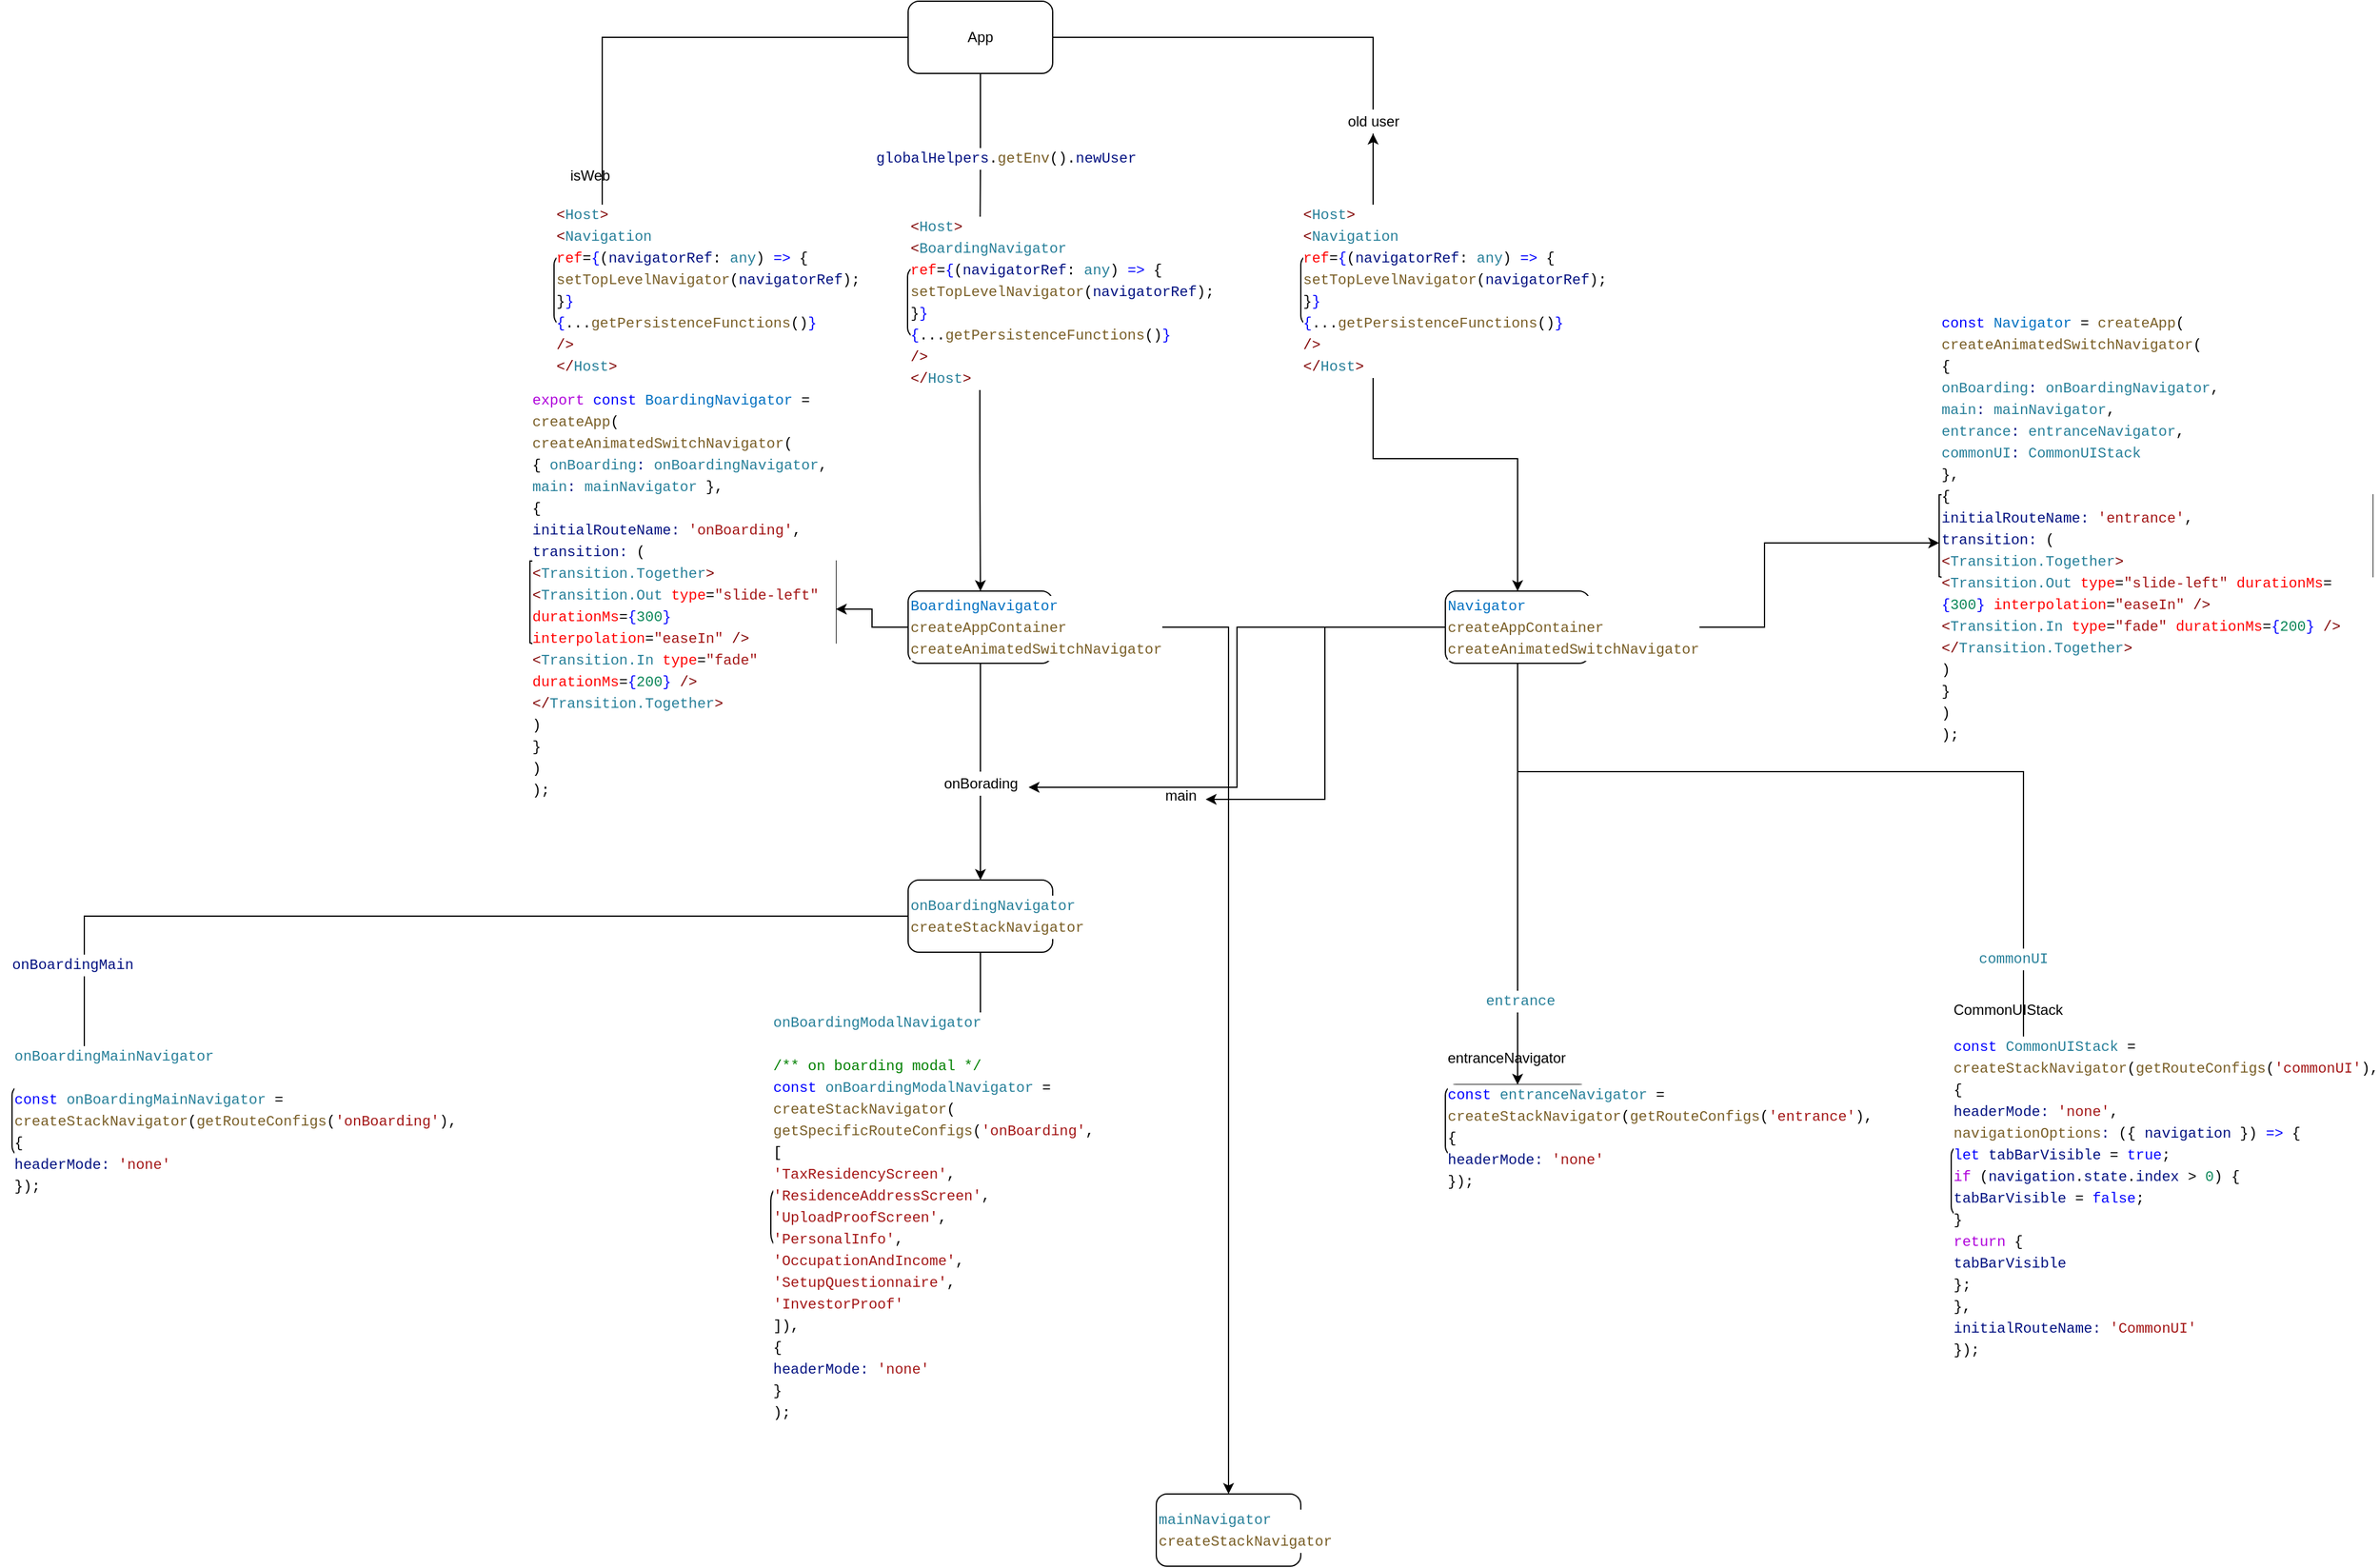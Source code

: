 <mxfile version="20.0.1" type="github">
  <diagram id="C5RBs43oDa-KdzZeNtuy" name="Page-1">
    <mxGraphModel dx="2603" dy="1040" grid="1" gridSize="10" guides="1" tooltips="1" connect="1" arrows="1" fold="1" page="1" pageScale="1" pageWidth="827" pageHeight="1169" math="0" shadow="0">
      <root>
        <mxCell id="WIyWlLk6GJQsqaUBKTNV-0" />
        <mxCell id="WIyWlLk6GJQsqaUBKTNV-1" parent="WIyWlLk6GJQsqaUBKTNV-0" />
        <mxCell id="ASFFez9ZujurtMkVOaM4-4" value="" style="edgeStyle=orthogonalEdgeStyle;rounded=0;orthogonalLoop=1;jettySize=auto;html=1;" edge="1" parent="WIyWlLk6GJQsqaUBKTNV-1" source="ASFFez9ZujurtMkVOaM4-0" target="ASFFez9ZujurtMkVOaM4-3">
          <mxGeometry relative="1" as="geometry" />
        </mxCell>
        <mxCell id="ASFFez9ZujurtMkVOaM4-7" value="" style="edgeStyle=orthogonalEdgeStyle;rounded=0;orthogonalLoop=1;jettySize=auto;html=1;" edge="1" parent="WIyWlLk6GJQsqaUBKTNV-1" source="ASFFez9ZujurtMkVOaM4-0" target="ASFFez9ZujurtMkVOaM4-6">
          <mxGeometry relative="1" as="geometry" />
        </mxCell>
        <mxCell id="ASFFez9ZujurtMkVOaM4-10" value="" style="edgeStyle=orthogonalEdgeStyle;rounded=0;orthogonalLoop=1;jettySize=auto;html=1;startArrow=none;" edge="1" parent="WIyWlLk6GJQsqaUBKTNV-1" source="ASFFez9ZujurtMkVOaM4-11" target="ASFFez9ZujurtMkVOaM4-9">
          <mxGeometry relative="1" as="geometry" />
        </mxCell>
        <mxCell id="ASFFez9ZujurtMkVOaM4-0" value="App" style="rounded=1;whiteSpace=wrap;html=1;" vertex="1" parent="WIyWlLk6GJQsqaUBKTNV-1">
          <mxGeometry x="354" y="40" width="120" height="60" as="geometry" />
        </mxCell>
        <mxCell id="ASFFez9ZujurtMkVOaM4-3" value="&lt;meta charset=&quot;utf-8&quot;&gt;&lt;div style=&quot;color: rgb(0, 0, 0); background-color: rgb(255, 255, 255); font-family: Menlo, Monaco, &amp;quot;Courier New&amp;quot;, monospace; font-weight: normal; font-size: 12px; line-height: 18px;&quot;&gt;&lt;div&gt;&lt;span style=&quot;color: #800000;&quot;&gt;&amp;lt;&lt;/span&gt;&lt;span style=&quot;color: #267f99;&quot;&gt;Host&lt;/span&gt;&lt;span style=&quot;color: #800000;&quot;&gt;&amp;gt;&lt;/span&gt;&lt;/div&gt;&lt;div&gt;&lt;span style=&quot;color: #000000;&quot;&gt;            &lt;/span&gt;&lt;span style=&quot;color: #800000;&quot;&gt;&amp;lt;&lt;/span&gt;&lt;span style=&quot;color: #267f99;&quot;&gt;Navigation&lt;/span&gt;&lt;/div&gt;&lt;div&gt;&lt;span style=&quot;color: #000000;&quot;&gt;              &lt;/span&gt;&lt;span style=&quot;color: #ff0000;&quot;&gt;ref&lt;/span&gt;&lt;span style=&quot;color: #000000;&quot;&gt;=&lt;/span&gt;&lt;span style=&quot;color: #0000ff;&quot;&gt;{&lt;/span&gt;&lt;span style=&quot;color: #000000;&quot;&gt;(&lt;/span&gt;&lt;span style=&quot;color: #001080;&quot;&gt;navigatorRef&lt;/span&gt;&lt;span style=&quot;color: #000000;&quot;&gt;: &lt;/span&gt;&lt;span style=&quot;color: #267f99;&quot;&gt;any&lt;/span&gt;&lt;span style=&quot;color: #000000;&quot;&gt;) &lt;/span&gt;&lt;span style=&quot;color: #0000ff;&quot;&gt;=&amp;gt;&lt;/span&gt;&lt;span style=&quot;color: #000000;&quot;&gt; {&lt;/span&gt;&lt;/div&gt;&lt;div&gt;&lt;span style=&quot;color: #000000;&quot;&gt;                &lt;/span&gt;&lt;span style=&quot;color: #795e26;&quot;&gt;setTopLevelNavigator&lt;/span&gt;&lt;span style=&quot;color: #000000;&quot;&gt;(&lt;/span&gt;&lt;span style=&quot;color: #001080;&quot;&gt;navigatorRef&lt;/span&gt;&lt;span style=&quot;color: #000000;&quot;&gt;);&lt;/span&gt;&lt;/div&gt;&lt;div&gt;&lt;span style=&quot;color: #000000;&quot;&gt;              }&lt;/span&gt;&lt;span style=&quot;color: #0000ff;&quot;&gt;}&lt;/span&gt;&lt;/div&gt;&lt;div&gt;&lt;span style=&quot;color: #000000;&quot;&gt;              &lt;/span&gt;&lt;span style=&quot;color: #0000ff;&quot;&gt;{&lt;/span&gt;&lt;span style=&quot;color: #000000;&quot;&gt;...&lt;/span&gt;&lt;span style=&quot;color: #795e26;&quot;&gt;getPersistenceFunctions&lt;/span&gt;&lt;span style=&quot;color: #000000;&quot;&gt;()&lt;/span&gt;&lt;span style=&quot;color: #0000ff;&quot;&gt;}&lt;/span&gt;&lt;/div&gt;&lt;div&gt;&lt;span style=&quot;color: #000000;&quot;&gt;            &lt;/span&gt;&lt;span style=&quot;color: #800000;&quot;&gt;/&amp;gt;&lt;/span&gt;&lt;/div&gt;&lt;div&gt;&lt;span style=&quot;color: #000000;&quot;&gt;          &lt;/span&gt;&lt;span style=&quot;color: #800000;&quot;&gt;&amp;lt;/&lt;/span&gt;&lt;span style=&quot;color: #267f99;&quot;&gt;Host&lt;/span&gt;&lt;span style=&quot;color: #800000;&quot;&gt;&amp;gt;&lt;/span&gt;&lt;/div&gt;&lt;/div&gt;" style="whiteSpace=wrap;html=1;rounded=1;align=left;" vertex="1" parent="WIyWlLk6GJQsqaUBKTNV-1">
          <mxGeometry x="60" y="250" width="80" height="60" as="geometry" />
        </mxCell>
        <mxCell id="ASFFez9ZujurtMkVOaM4-5" value="isWeb" style="text;html=1;strokeColor=none;fillColor=none;align=center;verticalAlign=middle;whiteSpace=wrap;rounded=0;" vertex="1" parent="WIyWlLk6GJQsqaUBKTNV-1">
          <mxGeometry x="60" y="170" width="60" height="30" as="geometry" />
        </mxCell>
        <mxCell id="ASFFez9ZujurtMkVOaM4-21" style="edgeStyle=orthogonalEdgeStyle;rounded=0;orthogonalLoop=1;jettySize=auto;html=1;" edge="1" parent="WIyWlLk6GJQsqaUBKTNV-1" source="ASFFez9ZujurtMkVOaM4-6" target="ASFFez9ZujurtMkVOaM4-20">
          <mxGeometry relative="1" as="geometry" />
        </mxCell>
        <mxCell id="ASFFez9ZujurtMkVOaM4-6" value="&lt;div style=&quot;background-color: rgb(255, 255, 255); font-family: Menlo, Monaco, &amp;quot;Courier New&amp;quot;, monospace; line-height: 18px;&quot;&gt;&lt;div&gt; &lt;span style=&quot;color: #800000;&quot;&gt;&amp;lt;&lt;/span&gt;&lt;span style=&quot;color: #267f99;&quot;&gt;Host&lt;/span&gt;&lt;span style=&quot;color: #800000;&quot;&gt;&amp;gt;&lt;/span&gt;&lt;/div&gt;&lt;div&gt;            &lt;span style=&quot;color: #800000;&quot;&gt;&amp;lt;&lt;/span&gt;&lt;span style=&quot;color: #267f99;&quot;&gt;BoardingNavigator&lt;/span&gt;&lt;/div&gt;&lt;div&gt;              &lt;span style=&quot;color: #ff0000;&quot;&gt;ref&lt;/span&gt;=&lt;span style=&quot;color: #0000ff;&quot;&gt;{&lt;/span&gt;(&lt;span style=&quot;color: #001080;&quot;&gt;navigatorRef&lt;/span&gt;: &lt;span style=&quot;color: #267f99;&quot;&gt;any&lt;/span&gt;) &lt;span style=&quot;color: #0000ff;&quot;&gt;=&amp;gt;&lt;/span&gt; {&lt;/div&gt;&lt;div&gt;                &lt;span style=&quot;color: #795e26;&quot;&gt;setTopLevelNavigator&lt;/span&gt;(&lt;span style=&quot;color: #001080;&quot;&gt;navigatorRef&lt;/span&gt;);&lt;/div&gt;&lt;div&gt;              }&lt;span style=&quot;color: #0000ff;&quot;&gt;}&lt;/span&gt;&lt;/div&gt;&lt;div&gt;              &lt;span style=&quot;color: #0000ff;&quot;&gt;{&lt;/span&gt;...&lt;span style=&quot;color: #795e26;&quot;&gt;getPersistenceFunctions&lt;/span&gt;()&lt;span style=&quot;color: #0000ff;&quot;&gt;}&lt;/span&gt;&lt;/div&gt;&lt;div&gt;            &lt;span style=&quot;color: #800000;&quot;&gt;/&amp;gt;&lt;/span&gt;&lt;/div&gt;&lt;div&gt;          &lt;span style=&quot;color: #800000;&quot;&gt;&amp;lt;/&lt;/span&gt;&lt;span style=&quot;color: #267f99;&quot;&gt;Host&lt;/span&gt;&lt;span style=&quot;color: #800000;&quot;&gt;&amp;gt;&lt;/span&gt;&lt;/div&gt;&lt;/div&gt;" style="whiteSpace=wrap;html=1;rounded=1;align=left;" vertex="1" parent="WIyWlLk6GJQsqaUBKTNV-1">
          <mxGeometry x="353.5" y="260" width="120" height="60" as="geometry" />
        </mxCell>
        <mxCell id="ASFFez9ZujurtMkVOaM4-8" value="&lt;div style=&quot;background-color: rgb(255, 255, 255); font-family: Menlo, Monaco, &amp;quot;Courier New&amp;quot;, monospace; line-height: 18px;&quot;&gt;&lt;span style=&quot;color: #001080;&quot;&gt;globalHelpers&lt;/span&gt;.&lt;span style=&quot;color: #795e26;&quot;&gt;getEnv&lt;/span&gt;().&lt;span style=&quot;color: #001080;&quot;&gt;newUser&lt;/span&gt;&lt;/div&gt;" style="text;html=1;align=center;verticalAlign=middle;resizable=0;points=[];autosize=1;strokeColor=none;fillColor=none;" vertex="1" parent="WIyWlLk6GJQsqaUBKTNV-1">
          <mxGeometry x="320" y="160" width="230" height="20" as="geometry" />
        </mxCell>
        <mxCell id="ASFFez9ZujurtMkVOaM4-14" value="" style="edgeStyle=orthogonalEdgeStyle;rounded=0;orthogonalLoop=1;jettySize=auto;html=1;" edge="1" parent="WIyWlLk6GJQsqaUBKTNV-1" source="ASFFez9ZujurtMkVOaM4-9" target="ASFFez9ZujurtMkVOaM4-13">
          <mxGeometry relative="1" as="geometry" />
        </mxCell>
        <mxCell id="ASFFez9ZujurtMkVOaM4-17" value="" style="edgeStyle=orthogonalEdgeStyle;rounded=0;orthogonalLoop=1;jettySize=auto;html=1;" edge="1" parent="WIyWlLk6GJQsqaUBKTNV-1" source="ASFFez9ZujurtMkVOaM4-9" target="ASFFez9ZujurtMkVOaM4-11">
          <mxGeometry relative="1" as="geometry" />
        </mxCell>
        <mxCell id="ASFFez9ZujurtMkVOaM4-9" value="&lt;div style=&quot;background-color: rgb(255, 255, 255); font-family: Menlo, Monaco, &amp;quot;Courier New&amp;quot;, monospace; line-height: 18px;&quot;&gt;&lt;div&gt; &lt;span style=&quot;color: #800000;&quot;&gt;&amp;lt;&lt;/span&gt;&lt;span style=&quot;color: #267f99;&quot;&gt;Host&lt;/span&gt;&lt;span style=&quot;color: #800000;&quot;&gt;&amp;gt;&lt;/span&gt;&lt;/div&gt;&lt;div&gt;            &lt;span style=&quot;color: #800000;&quot;&gt;&amp;lt;&lt;/span&gt;&lt;span style=&quot;color: #267f99;&quot;&gt;Navigation&lt;/span&gt;&lt;/div&gt;&lt;div&gt;              &lt;span style=&quot;color: #ff0000;&quot;&gt;ref&lt;/span&gt;=&lt;span style=&quot;color: #0000ff;&quot;&gt;{&lt;/span&gt;(&lt;span style=&quot;color: #001080;&quot;&gt;navigatorRef&lt;/span&gt;: &lt;span style=&quot;color: #267f99;&quot;&gt;any&lt;/span&gt;) &lt;span style=&quot;color: #0000ff;&quot;&gt;=&amp;gt;&lt;/span&gt; {&lt;/div&gt;&lt;div&gt;                &lt;span style=&quot;color: #795e26;&quot;&gt;setTopLevelNavigator&lt;/span&gt;(&lt;span style=&quot;color: #001080;&quot;&gt;navigatorRef&lt;/span&gt;);&lt;/div&gt;&lt;div&gt;              }&lt;span style=&quot;color: #0000ff;&quot;&gt;}&lt;/span&gt;&lt;/div&gt;&lt;div&gt;              &lt;span style=&quot;color: #0000ff;&quot;&gt;{&lt;/span&gt;...&lt;span style=&quot;color: #795e26;&quot;&gt;getPersistenceFunctions&lt;/span&gt;()&lt;span style=&quot;color: #0000ff;&quot;&gt;}&lt;/span&gt;&lt;/div&gt;&lt;div&gt;            &lt;span style=&quot;color: #800000;&quot;&gt;/&amp;gt;&lt;/span&gt;&lt;/div&gt;&lt;div&gt;          &lt;span style=&quot;color: #800000;&quot;&gt;&amp;lt;/&lt;/span&gt;&lt;span style=&quot;color: #267f99;&quot;&gt;Host&lt;/span&gt;&lt;span style=&quot;color: #800000;&quot;&gt;&amp;gt;&lt;/span&gt;&lt;/div&gt;&lt;/div&gt;" style="whiteSpace=wrap;html=1;rounded=1;align=left;" vertex="1" parent="WIyWlLk6GJQsqaUBKTNV-1">
          <mxGeometry x="680" y="250" width="120" height="60" as="geometry" />
        </mxCell>
        <mxCell id="ASFFez9ZujurtMkVOaM4-11" value="old user" style="text;html=1;align=center;verticalAlign=middle;resizable=0;points=[];autosize=1;strokeColor=none;fillColor=none;" vertex="1" parent="WIyWlLk6GJQsqaUBKTNV-1">
          <mxGeometry x="710" y="130" width="60" height="20" as="geometry" />
        </mxCell>
        <mxCell id="ASFFez9ZujurtMkVOaM4-12" value="" style="edgeStyle=orthogonalEdgeStyle;rounded=0;orthogonalLoop=1;jettySize=auto;html=1;endArrow=none;" edge="1" parent="WIyWlLk6GJQsqaUBKTNV-1" source="ASFFez9ZujurtMkVOaM4-0" target="ASFFez9ZujurtMkVOaM4-11">
          <mxGeometry relative="1" as="geometry">
            <mxPoint x="474" y="70" as="sourcePoint" />
            <mxPoint x="740" y="250" as="targetPoint" />
          </mxGeometry>
        </mxCell>
        <mxCell id="ASFFez9ZujurtMkVOaM4-16" value="" style="edgeStyle=orthogonalEdgeStyle;rounded=0;orthogonalLoop=1;jettySize=auto;html=1;" edge="1" parent="WIyWlLk6GJQsqaUBKTNV-1" source="ASFFez9ZujurtMkVOaM4-13" target="ASFFez9ZujurtMkVOaM4-15">
          <mxGeometry relative="1" as="geometry" />
        </mxCell>
        <mxCell id="ASFFez9ZujurtMkVOaM4-35" style="edgeStyle=orthogonalEdgeStyle;rounded=0;orthogonalLoop=1;jettySize=auto;html=1;entryX=1;entryY=0.65;entryDx=0;entryDy=0;entryPerimeter=0;fontColor=#3333FF;" edge="1" parent="WIyWlLk6GJQsqaUBKTNV-1" source="ASFFez9ZujurtMkVOaM4-13" target="ASFFez9ZujurtMkVOaM4-30">
          <mxGeometry relative="1" as="geometry" />
        </mxCell>
        <mxCell id="ASFFez9ZujurtMkVOaM4-36" style="edgeStyle=orthogonalEdgeStyle;rounded=0;orthogonalLoop=1;jettySize=auto;html=1;entryX=1.025;entryY=0.65;entryDx=0;entryDy=0;fontColor=#3333FF;entryPerimeter=0;" edge="1" parent="WIyWlLk6GJQsqaUBKTNV-1" source="ASFFez9ZujurtMkVOaM4-13" target="ASFFez9ZujurtMkVOaM4-31">
          <mxGeometry relative="1" as="geometry" />
        </mxCell>
        <mxCell id="ASFFez9ZujurtMkVOaM4-38" value="" style="edgeStyle=orthogonalEdgeStyle;rounded=0;orthogonalLoop=1;jettySize=auto;html=1;fontColor=#3333FF;" edge="1" parent="WIyWlLk6GJQsqaUBKTNV-1" source="ASFFez9ZujurtMkVOaM4-13" target="ASFFez9ZujurtMkVOaM4-37">
          <mxGeometry relative="1" as="geometry" />
        </mxCell>
        <mxCell id="ASFFez9ZujurtMkVOaM4-40" value="" style="edgeStyle=orthogonalEdgeStyle;rounded=0;orthogonalLoop=1;jettySize=auto;html=1;fontColor=#3333FF;" edge="1" parent="WIyWlLk6GJQsqaUBKTNV-1" source="ASFFez9ZujurtMkVOaM4-13" target="ASFFez9ZujurtMkVOaM4-39">
          <mxGeometry relative="1" as="geometry">
            <Array as="points">
              <mxPoint x="860" y="680" />
              <mxPoint x="1280" y="680" />
            </Array>
          </mxGeometry>
        </mxCell>
        <mxCell id="ASFFez9ZujurtMkVOaM4-13" value="&lt;div style=&quot;background-color: rgb(255, 255, 255); font-family: Menlo, Monaco, &amp;quot;Courier New&amp;quot;, monospace; line-height: 18px;&quot;&gt;&lt;span style=&quot;color: #0070c1;&quot;&gt;Navigator&lt;/span&gt;&lt;/div&gt;&lt;div style=&quot;background-color: rgb(255, 255, 255); font-family: Menlo, Monaco, &amp;quot;Courier New&amp;quot;, monospace; line-height: 18px;&quot;&gt;&lt;span style=&quot;color: #795e26;&quot;&gt;createAppContainer&lt;/span&gt;&lt;/div&gt;&lt;div style=&quot;background-color: rgb(255, 255, 255); font-family: Menlo, Monaco, &amp;quot;Courier New&amp;quot;, monospace; line-height: 18px;&quot;&gt;&lt;div style=&quot;line-height: 18px;&quot;&gt;&lt;span style=&quot;color: #795e26;&quot;&gt;createAnimatedSwitchNavigator&lt;/span&gt;&lt;/div&gt;&lt;/div&gt;" style="whiteSpace=wrap;html=1;align=left;rounded=1;" vertex="1" parent="WIyWlLk6GJQsqaUBKTNV-1">
          <mxGeometry x="800" y="530" width="120" height="60" as="geometry" />
        </mxCell>
        <mxCell id="ASFFez9ZujurtMkVOaM4-15" value="&lt;div style=&quot;background-color: rgb(255, 255, 255); font-family: Menlo, Monaco, &amp;quot;Courier New&amp;quot;, monospace; line-height: 18px;&quot;&gt;&lt;div&gt;&lt;span style=&quot;color: #0000ff;&quot;&gt;const&lt;/span&gt; &lt;span style=&quot;color: #0070c1;&quot;&gt;Navigator&lt;/span&gt; = &lt;span style=&quot;color: #795e26;&quot;&gt;createApp&lt;/span&gt;(&lt;/div&gt;&lt;div&gt;  &lt;span style=&quot;color: #795e26;&quot;&gt;createAnimatedSwitchNavigator&lt;/span&gt;(&lt;/div&gt;&lt;div&gt;    {&lt;/div&gt;&lt;div&gt;      &lt;span style=&quot;color: #267f99;&quot;&gt;onBoarding&lt;/span&gt;&lt;span style=&quot;color: #001080;&quot;&gt;:&lt;/span&gt; &lt;span style=&quot;color: #267f99;&quot;&gt;onBoardingNavigator&lt;/span&gt;,&lt;/div&gt;&lt;div&gt;      &lt;span style=&quot;color: #267f99;&quot;&gt;main&lt;/span&gt;&lt;span style=&quot;color: #001080;&quot;&gt;:&lt;/span&gt; &lt;span style=&quot;color: #267f99;&quot;&gt;mainNavigator&lt;/span&gt;,&lt;/div&gt;&lt;div&gt;      &lt;span style=&quot;color: #267f99;&quot;&gt;entrance&lt;/span&gt;&lt;span style=&quot;color: #001080;&quot;&gt;:&lt;/span&gt; &lt;span style=&quot;color: #267f99;&quot;&gt;entranceNavigator&lt;/span&gt;,&lt;/div&gt;&lt;div&gt;      &lt;span style=&quot;color: #267f99;&quot;&gt;commonUI&lt;/span&gt;&lt;span style=&quot;color: #001080;&quot;&gt;:&lt;/span&gt; &lt;span style=&quot;color: #267f99;&quot;&gt;CommonUIStack&lt;/span&gt;&lt;/div&gt;&lt;div&gt;    },&lt;/div&gt;&lt;div&gt;    {&lt;/div&gt;&lt;div&gt;      &lt;span style=&quot;color: #001080;&quot;&gt;initialRouteName&lt;/span&gt;&lt;span style=&quot;color: #001080;&quot;&gt;:&lt;/span&gt; &lt;span style=&quot;color: #a31515;&quot;&gt;&#39;entrance&#39;&lt;/span&gt;,&lt;/div&gt;&lt;div&gt;      &lt;span style=&quot;color: #001080;&quot;&gt;transition&lt;/span&gt;&lt;span style=&quot;color: #001080;&quot;&gt;:&lt;/span&gt; (&lt;/div&gt;&lt;div&gt;        &lt;span style=&quot;color: #800000;&quot;&gt;&amp;lt;&lt;/span&gt;&lt;span style=&quot;color: #267f99;&quot;&gt;Transition.Together&lt;/span&gt;&lt;span style=&quot;color: #800000;&quot;&gt;&amp;gt;&lt;/span&gt;&lt;/div&gt;&lt;div&gt;          &lt;span style=&quot;color: #800000;&quot;&gt;&amp;lt;&lt;/span&gt;&lt;span style=&quot;color: #267f99;&quot;&gt;Transition.Out&lt;/span&gt; &lt;span style=&quot;color: #ff0000;&quot;&gt;type&lt;/span&gt;=&lt;span style=&quot;color: #a31515;&quot;&gt;&quot;slide-left&quot;&lt;/span&gt; &lt;span style=&quot;color: #ff0000;&quot;&gt;durationMs&lt;/span&gt;=&lt;span style=&quot;color: #0000ff;&quot;&gt;{&lt;/span&gt;&lt;span style=&quot;color: #098658;&quot;&gt;300&lt;/span&gt;&lt;span style=&quot;color: #0000ff;&quot;&gt;}&lt;/span&gt; &lt;span style=&quot;color: #ff0000;&quot;&gt;interpolation&lt;/span&gt;=&lt;span style=&quot;color: #a31515;&quot;&gt;&quot;easeIn&quot;&lt;/span&gt; &lt;span style=&quot;color: #800000;&quot;&gt;/&amp;gt;&lt;/span&gt;&lt;/div&gt;&lt;div&gt;          &lt;span style=&quot;color: #800000;&quot;&gt;&amp;lt;&lt;/span&gt;&lt;span style=&quot;color: #267f99;&quot;&gt;Transition.In&lt;/span&gt; &lt;span style=&quot;color: #ff0000;&quot;&gt;type&lt;/span&gt;=&lt;span style=&quot;color: #a31515;&quot;&gt;&quot;fade&quot;&lt;/span&gt; &lt;span style=&quot;color: #ff0000;&quot;&gt;durationMs&lt;/span&gt;=&lt;span style=&quot;color: #0000ff;&quot;&gt;{&lt;/span&gt;&lt;span style=&quot;color: #098658;&quot;&gt;200&lt;/span&gt;&lt;span style=&quot;color: #0000ff;&quot;&gt;}&lt;/span&gt; &lt;span style=&quot;color: #800000;&quot;&gt;/&amp;gt;&lt;/span&gt;&lt;/div&gt;&lt;div&gt;        &lt;span style=&quot;color: #800000;&quot;&gt;&amp;lt;/&lt;/span&gt;&lt;span style=&quot;color: #267f99;&quot;&gt;Transition.Together&lt;/span&gt;&lt;span style=&quot;color: #800000;&quot;&gt;&amp;gt;&lt;/span&gt;&lt;/div&gt;&lt;div&gt;      )&lt;/div&gt;&lt;div&gt;    }&lt;/div&gt;&lt;div&gt;  )&lt;/div&gt;&lt;div&gt;);&lt;/div&gt;&lt;/div&gt;" style="shape=document;whiteSpace=wrap;html=1;boundedLbl=1;align=left;rounded=1;" vertex="1" parent="WIyWlLk6GJQsqaUBKTNV-1">
          <mxGeometry x="1210" y="450" width="360" height="80" as="geometry" />
        </mxCell>
        <mxCell id="ASFFez9ZujurtMkVOaM4-23" value="" style="edgeStyle=orthogonalEdgeStyle;rounded=0;orthogonalLoop=1;jettySize=auto;html=1;" edge="1" parent="WIyWlLk6GJQsqaUBKTNV-1" source="ASFFez9ZujurtMkVOaM4-20" target="ASFFez9ZujurtMkVOaM4-22">
          <mxGeometry relative="1" as="geometry" />
        </mxCell>
        <mxCell id="ASFFez9ZujurtMkVOaM4-26" value="" style="edgeStyle=orthogonalEdgeStyle;rounded=0;orthogonalLoop=1;jettySize=auto;html=1;startArrow=none;" edge="1" parent="WIyWlLk6GJQsqaUBKTNV-1" source="ASFFez9ZujurtMkVOaM4-30" target="ASFFez9ZujurtMkVOaM4-25">
          <mxGeometry relative="1" as="geometry" />
        </mxCell>
        <mxCell id="ASFFez9ZujurtMkVOaM4-29" value="" style="edgeStyle=orthogonalEdgeStyle;rounded=0;orthogonalLoop=1;jettySize=auto;html=1;" edge="1" parent="WIyWlLk6GJQsqaUBKTNV-1" source="ASFFez9ZujurtMkVOaM4-20" target="ASFFez9ZujurtMkVOaM4-28">
          <mxGeometry relative="1" as="geometry" />
        </mxCell>
        <mxCell id="ASFFez9ZujurtMkVOaM4-20" value="&lt;div style=&quot;background-color: rgb(255, 255, 255); font-family: Menlo, Monaco, &amp;quot;Courier New&amp;quot;, monospace; line-height: 18px;&quot;&gt;&lt;span style=&quot;color: #0070c1;&quot;&gt;BoardingNavigator&lt;/span&gt;&lt;/div&gt;&lt;div style=&quot;background-color: rgb(255, 255, 255); font-family: Menlo, Monaco, &amp;quot;Courier New&amp;quot;, monospace; line-height: 18px;&quot;&gt;&lt;span style=&quot;color: #795e26;&quot;&gt;createAppContainer&lt;/span&gt;&lt;/div&gt;&lt;div style=&quot;background-color: rgb(255, 255, 255); font-family: Menlo, Monaco, &amp;quot;Courier New&amp;quot;, monospace; line-height: 18px;&quot;&gt;&lt;div style=&quot;line-height: 18px;&quot;&gt;&lt;span style=&quot;color: #795e26;&quot;&gt;createAnimatedSwitchNavigator&lt;/span&gt;&lt;/div&gt;&lt;/div&gt;" style="whiteSpace=wrap;html=1;align=left;rounded=1;" vertex="1" parent="WIyWlLk6GJQsqaUBKTNV-1">
          <mxGeometry x="354" y="530" width="120" height="60" as="geometry" />
        </mxCell>
        <mxCell id="ASFFez9ZujurtMkVOaM4-22" value="&lt;div style=&quot;background-color: rgb(255, 255, 255); font-family: Menlo, Monaco, &amp;quot;Courier New&amp;quot;, monospace; line-height: 18px;&quot;&gt;&lt;div&gt;&lt;span style=&quot;color: #af00db;&quot;&gt;export&lt;/span&gt; &lt;span style=&quot;color: #0000ff;&quot;&gt;const&lt;/span&gt; &lt;span style=&quot;color: #0070c1;&quot;&gt;BoardingNavigator&lt;/span&gt; = &lt;span style=&quot;color: #795e26;&quot;&gt;createApp&lt;/span&gt;(&lt;/div&gt;&lt;div&gt;  &lt;span style=&quot;color: #795e26;&quot;&gt;createAnimatedSwitchNavigator&lt;/span&gt;(&lt;/div&gt;&lt;div&gt;    { &lt;span style=&quot;color: #267f99;&quot;&gt;onBoarding&lt;/span&gt;&lt;span style=&quot;color: #001080;&quot;&gt;:&lt;/span&gt; &lt;span style=&quot;color: #267f99;&quot;&gt;onBoardingNavigator&lt;/span&gt;, &lt;span style=&quot;color: #267f99;&quot;&gt;main&lt;/span&gt;&lt;span style=&quot;color: #001080;&quot;&gt;:&lt;/span&gt; &lt;span style=&quot;color: #267f99;&quot;&gt;mainNavigator&lt;/span&gt; },&lt;/div&gt;&lt;div&gt;    {&lt;/div&gt;&lt;div&gt;      &lt;span style=&quot;color: #001080;&quot;&gt;initialRouteName&lt;/span&gt;&lt;span style=&quot;color: #001080;&quot;&gt;:&lt;/span&gt; &lt;span style=&quot;color: #a31515;&quot;&gt;&#39;onBoarding&#39;&lt;/span&gt;,&lt;/div&gt;&lt;div&gt;      &lt;span style=&quot;color: #001080;&quot;&gt;transition&lt;/span&gt;&lt;span style=&quot;color: #001080;&quot;&gt;:&lt;/span&gt; (&lt;/div&gt;&lt;div&gt;        &lt;span style=&quot;color: #800000;&quot;&gt;&amp;lt;&lt;/span&gt;&lt;span style=&quot;color: #267f99;&quot;&gt;Transition.Together&lt;/span&gt;&lt;span style=&quot;color: #800000;&quot;&gt;&amp;gt;&lt;/span&gt;&lt;/div&gt;&lt;div&gt;          &lt;span style=&quot;color: #800000;&quot;&gt;&amp;lt;&lt;/span&gt;&lt;span style=&quot;color: #267f99;&quot;&gt;Transition.Out&lt;/span&gt; &lt;span style=&quot;color: #ff0000;&quot;&gt;type&lt;/span&gt;=&lt;span style=&quot;color: #a31515;&quot;&gt;&quot;slide-left&quot;&lt;/span&gt; &lt;span style=&quot;color: #ff0000;&quot;&gt;durationMs&lt;/span&gt;=&lt;span style=&quot;color: #0000ff;&quot;&gt;{&lt;/span&gt;&lt;span style=&quot;color: #098658;&quot;&gt;300&lt;/span&gt;&lt;span style=&quot;color: #0000ff;&quot;&gt;}&lt;/span&gt; &lt;span style=&quot;color: #ff0000;&quot;&gt;interpolation&lt;/span&gt;=&lt;span style=&quot;color: #a31515;&quot;&gt;&quot;easeIn&quot;&lt;/span&gt; &lt;span style=&quot;color: #800000;&quot;&gt;/&amp;gt;&lt;/span&gt;&lt;/div&gt;&lt;div&gt;          &lt;span style=&quot;color: #800000;&quot;&gt;&amp;lt;&lt;/span&gt;&lt;span style=&quot;color: #267f99;&quot;&gt;Transition.In&lt;/span&gt; &lt;span style=&quot;color: #ff0000;&quot;&gt;type&lt;/span&gt;=&lt;span style=&quot;color: #a31515;&quot;&gt;&quot;fade&quot;&lt;/span&gt; &lt;span style=&quot;color: #ff0000;&quot;&gt;durationMs&lt;/span&gt;=&lt;span style=&quot;color: #0000ff;&quot;&gt;{&lt;/span&gt;&lt;span style=&quot;color: #098658;&quot;&gt;200&lt;/span&gt;&lt;span style=&quot;color: #0000ff;&quot;&gt;}&lt;/span&gt; &lt;span style=&quot;color: #800000;&quot;&gt;/&amp;gt;&lt;/span&gt;&lt;/div&gt;&lt;div&gt;        &lt;span style=&quot;color: #800000;&quot;&gt;&amp;lt;/&lt;/span&gt;&lt;span style=&quot;color: #267f99;&quot;&gt;Transition.Together&lt;/span&gt;&lt;span style=&quot;color: #800000;&quot;&gt;&amp;gt;&lt;/span&gt;&lt;/div&gt;&lt;div&gt;      )&lt;/div&gt;&lt;div&gt;    }&lt;/div&gt;&lt;div&gt;  )&lt;/div&gt;&lt;div&gt;);&lt;/div&gt;&lt;/div&gt;" style="shape=document;whiteSpace=wrap;html=1;boundedLbl=1;align=left;rounded=1;" vertex="1" parent="WIyWlLk6GJQsqaUBKTNV-1">
          <mxGeometry x="40" y="505" width="254" height="80" as="geometry" />
        </mxCell>
        <mxCell id="ASFFez9ZujurtMkVOaM4-44" value="" style="edgeStyle=orthogonalEdgeStyle;rounded=0;orthogonalLoop=1;jettySize=auto;html=1;fontColor=#3333FF;" edge="1" parent="WIyWlLk6GJQsqaUBKTNV-1" source="ASFFez9ZujurtMkVOaM4-25" target="ASFFez9ZujurtMkVOaM4-43">
          <mxGeometry relative="1" as="geometry" />
        </mxCell>
        <mxCell id="ASFFez9ZujurtMkVOaM4-47" value="" style="edgeStyle=orthogonalEdgeStyle;rounded=0;orthogonalLoop=1;jettySize=auto;html=1;fontColor=#3333FF;" edge="1" parent="WIyWlLk6GJQsqaUBKTNV-1" source="ASFFez9ZujurtMkVOaM4-25" target="ASFFez9ZujurtMkVOaM4-46">
          <mxGeometry relative="1" as="geometry" />
        </mxCell>
        <mxCell id="ASFFez9ZujurtMkVOaM4-48" value="&lt;div style=&quot;color: rgb(0, 0, 0); font-family: Menlo, Monaco, &amp;quot;Courier New&amp;quot;, monospace; font-size: 12px; line-height: 18px;&quot;&gt;&lt;span style=&quot;color: #001080;&quot;&gt;onBoardingModal&lt;/span&gt;&lt;/div&gt;" style="edgeLabel;html=1;align=center;verticalAlign=middle;resizable=0;points=[];fontColor=#3333FF;" vertex="1" connectable="0" parent="ASFFez9ZujurtMkVOaM4-47">
          <mxGeometry x="-0.441" y="1" relative="1" as="geometry">
            <mxPoint as="offset" />
          </mxGeometry>
        </mxCell>
        <mxCell id="ASFFez9ZujurtMkVOaM4-25" value="&lt;div style=&quot;background-color: rgb(255, 255, 255); font-family: Menlo, Monaco, &amp;quot;Courier New&amp;quot;, monospace; line-height: 18px;&quot;&gt;&lt;span style=&quot;color: #267f99;&quot;&gt;onBoardingNavigator&lt;/span&gt;&lt;/div&gt;&lt;div style=&quot;background-color: rgb(255, 255, 255); font-family: Menlo, Monaco, &amp;quot;Courier New&amp;quot;, monospace; line-height: 18px;&quot;&gt;&lt;div style=&quot;line-height: 18px;&quot;&gt;&lt;span style=&quot;color: #795e26;&quot;&gt;createStackNavigator&lt;/span&gt;&lt;/div&gt;&lt;/div&gt;" style="whiteSpace=wrap;html=1;align=left;rounded=1;" vertex="1" parent="WIyWlLk6GJQsqaUBKTNV-1">
          <mxGeometry x="354" y="770" width="120" height="60" as="geometry" />
        </mxCell>
        <mxCell id="ASFFez9ZujurtMkVOaM4-28" value="&lt;div style=&quot;background-color: rgb(255, 255, 255); font-family: Menlo, Monaco, &amp;quot;Courier New&amp;quot;, monospace; line-height: 18px;&quot;&gt;&lt;span style=&quot;color: #267f99;&quot;&gt;mainNavigator&lt;br&gt;&lt;/span&gt;&lt;div style=&quot;line-height: 18px;&quot;&gt;&lt;span style=&quot;color: #795e26;&quot;&gt;createStackNavigator&lt;/span&gt;&lt;/div&gt;&lt;/div&gt;" style="whiteSpace=wrap;html=1;align=left;rounded=1;" vertex="1" parent="WIyWlLk6GJQsqaUBKTNV-1">
          <mxGeometry x="560" y="1280" width="120" height="60" as="geometry" />
        </mxCell>
        <mxCell id="ASFFez9ZujurtMkVOaM4-31" value="main" style="text;html=1;align=center;verticalAlign=middle;resizable=0;points=[];autosize=1;strokeColor=none;fillColor=none;" vertex="1" parent="WIyWlLk6GJQsqaUBKTNV-1">
          <mxGeometry x="560" y="690" width="40" height="20" as="geometry" />
        </mxCell>
        <mxCell id="ASFFez9ZujurtMkVOaM4-30" value="onBorading" style="text;html=1;align=center;verticalAlign=middle;resizable=0;points=[];autosize=1;strokeColor=none;fillColor=none;" vertex="1" parent="WIyWlLk6GJQsqaUBKTNV-1">
          <mxGeometry x="374" y="680" width="80" height="20" as="geometry" />
        </mxCell>
        <mxCell id="ASFFez9ZujurtMkVOaM4-34" value="" style="edgeStyle=orthogonalEdgeStyle;rounded=0;orthogonalLoop=1;jettySize=auto;html=1;endArrow=none;" edge="1" parent="WIyWlLk6GJQsqaUBKTNV-1" source="ASFFez9ZujurtMkVOaM4-20" target="ASFFez9ZujurtMkVOaM4-30">
          <mxGeometry relative="1" as="geometry">
            <mxPoint x="414" y="590" as="sourcePoint" />
            <mxPoint x="414" y="770" as="targetPoint" />
          </mxGeometry>
        </mxCell>
        <mxCell id="ASFFez9ZujurtMkVOaM4-37" value="entranceNavigator&lt;br&gt;&lt;br&gt;&lt;div style=&quot;background-color: rgb(255, 255, 255); font-family: Menlo, Monaco, &amp;quot;Courier New&amp;quot;, monospace; line-height: 18px;&quot;&gt;&lt;div&gt;&lt;span style=&quot;color: #0000ff;&quot;&gt;const&lt;/span&gt; &lt;span style=&quot;color: #267f99;&quot;&gt;entranceNavigator&lt;/span&gt; = &lt;span style=&quot;color: #795e26;&quot;&gt;createStackNavigator&lt;/span&gt;(&lt;span style=&quot;color: #795e26;&quot;&gt;getRouteConfigs&lt;/span&gt;(&lt;span style=&quot;color: #a31515;&quot;&gt;&#39;entrance&#39;&lt;/span&gt;), {&lt;/div&gt;&lt;div&gt;  &lt;span style=&quot;color: #001080;&quot;&gt;headerMode&lt;/span&gt;&lt;span style=&quot;color: #001080;&quot;&gt;:&lt;/span&gt; &lt;span style=&quot;color: #a31515;&quot;&gt;&#39;none&#39;&lt;/span&gt;&lt;/div&gt;&lt;div&gt;});&lt;/div&gt;&lt;/div&gt;" style="whiteSpace=wrap;html=1;align=left;rounded=1;" vertex="1" parent="WIyWlLk6GJQsqaUBKTNV-1">
          <mxGeometry x="800" y="940" width="120" height="60" as="geometry" />
        </mxCell>
        <mxCell id="ASFFez9ZujurtMkVOaM4-39" value="CommonUIStack&lt;br&gt;&lt;br&gt;&lt;div style=&quot;background-color: rgb(255, 255, 255); font-family: Menlo, Monaco, &amp;quot;Courier New&amp;quot;, monospace; line-height: 18px;&quot;&gt;&lt;div&gt;&lt;span style=&quot;color: #0000ff;&quot;&gt;const&lt;/span&gt; &lt;span style=&quot;color: #267f99;&quot;&gt;CommonUIStack&lt;/span&gt; = &lt;span style=&quot;color: #795e26;&quot;&gt;createStackNavigator&lt;/span&gt;(&lt;span style=&quot;color: #795e26;&quot;&gt;getRouteConfigs&lt;/span&gt;(&lt;span style=&quot;color: #a31515;&quot;&gt;&#39;commonUI&#39;&lt;/span&gt;), {&lt;/div&gt;&lt;div&gt;  &lt;span style=&quot;color: #001080;&quot;&gt;headerMode&lt;/span&gt;&lt;span style=&quot;color: #001080;&quot;&gt;:&lt;/span&gt; &lt;span style=&quot;color: #a31515;&quot;&gt;&#39;none&#39;&lt;/span&gt;,&lt;/div&gt;&lt;div&gt;  &lt;span style=&quot;color: #795e26;&quot;&gt;navigationOptions&lt;/span&gt;&lt;span style=&quot;color: #001080;&quot;&gt;:&lt;/span&gt; ({ &lt;span style=&quot;color: #001080;&quot;&gt;navigation&lt;/span&gt; }) &lt;span style=&quot;color: #0000ff;&quot;&gt;=&amp;gt;&lt;/span&gt; {&lt;/div&gt;&lt;div&gt;    &lt;span style=&quot;color: #0000ff;&quot;&gt;let&lt;/span&gt; &lt;span style=&quot;color: #001080;&quot;&gt;tabBarVisible&lt;/span&gt; = &lt;span style=&quot;color: #0000ff;&quot;&gt;true&lt;/span&gt;;&lt;/div&gt;&lt;div&gt;    &lt;span style=&quot;color: #af00db;&quot;&gt;if&lt;/span&gt; (&lt;span style=&quot;color: #001080;&quot;&gt;navigation&lt;/span&gt;.&lt;span style=&quot;color: #001080;&quot;&gt;state&lt;/span&gt;.&lt;span style=&quot;color: #001080;&quot;&gt;index&lt;/span&gt; &amp;gt; &lt;span style=&quot;color: #098658;&quot;&gt;0&lt;/span&gt;) {&lt;/div&gt;&lt;div&gt;      &lt;span style=&quot;color: #001080;&quot;&gt;tabBarVisible&lt;/span&gt; = &lt;span style=&quot;color: #0000ff;&quot;&gt;false&lt;/span&gt;;&lt;/div&gt;&lt;div&gt;    }&lt;/div&gt;&lt;div&gt;    &lt;span style=&quot;color: #af00db;&quot;&gt;return&lt;/span&gt; {&lt;/div&gt;&lt;div&gt;      &lt;span style=&quot;color: #001080;&quot;&gt;tabBarVisible&lt;/span&gt;&lt;/div&gt;&lt;div&gt;    };&lt;/div&gt;&lt;div&gt;  },&lt;/div&gt;&lt;div&gt;  &lt;span style=&quot;color: #001080;&quot;&gt;initialRouteName&lt;/span&gt;&lt;span style=&quot;color: #001080;&quot;&gt;:&lt;/span&gt; &lt;span style=&quot;color: #a31515;&quot;&gt;&#39;CommonUI&#39;&lt;/span&gt;&lt;/div&gt;&lt;div&gt;});&lt;/div&gt;&lt;/div&gt;" style="whiteSpace=wrap;html=1;align=left;rounded=1;" vertex="1" parent="WIyWlLk6GJQsqaUBKTNV-1">
          <mxGeometry x="1220" y="990" width="120" height="60" as="geometry" />
        </mxCell>
        <mxCell id="ASFFez9ZujurtMkVOaM4-41" value="&lt;div style=&quot;color: rgb(0, 0, 0); background-color: rgb(255, 255, 255); font-family: Menlo, Monaco, &amp;quot;Courier New&amp;quot;, monospace; line-height: 18px;&quot;&gt;&lt;span style=&quot;color: #267f99;&quot;&gt;entrance&lt;/span&gt;&lt;/div&gt;" style="text;html=1;align=center;verticalAlign=middle;resizable=0;points=[];autosize=1;strokeColor=none;fillColor=none;fontColor=#3333FF;" vertex="1" parent="WIyWlLk6GJQsqaUBKTNV-1">
          <mxGeometry x="827" y="860" width="70" height="20" as="geometry" />
        </mxCell>
        <mxCell id="ASFFez9ZujurtMkVOaM4-42" value="&lt;meta charset=&quot;utf-8&quot;&gt;&lt;div style=&quot;color: rgb(0, 0, 0); background-color: rgb(255, 255, 255); font-family: Menlo, Monaco, &amp;quot;Courier New&amp;quot;, monospace; font-weight: normal; font-size: 12px; line-height: 18px;&quot;&gt;&lt;div&gt;&lt;span style=&quot;color: #267f99;&quot;&gt;commonUI&lt;/span&gt;&lt;/div&gt;&lt;/div&gt;" style="text;whiteSpace=wrap;html=1;fontColor=#3333FF;" vertex="1" parent="WIyWlLk6GJQsqaUBKTNV-1">
          <mxGeometry x="1241" y="820" width="80" height="30" as="geometry" />
        </mxCell>
        <mxCell id="ASFFez9ZujurtMkVOaM4-43" value="&lt;div style=&quot;background-color: rgb(255, 255, 255); font-family: Menlo, Monaco, &amp;quot;Courier New&amp;quot;, monospace; line-height: 18px;&quot;&gt;&lt;span style=&quot;color: #267f99;&quot;&gt;onBoardingMainNavigator&lt;br&gt;&lt;br&gt;&lt;/span&gt;&lt;div style=&quot;line-height: 18px;&quot;&gt;&lt;div&gt;&lt;span style=&quot;color: #0000ff;&quot;&gt;const&lt;/span&gt; &lt;span style=&quot;color: #267f99;&quot;&gt;onBoardingMainNavigator&lt;/span&gt; = &lt;span style=&quot;color: #795e26;&quot;&gt;createStackNavigator&lt;/span&gt;(&lt;span style=&quot;color: #795e26;&quot;&gt;getRouteConfigs&lt;/span&gt;(&lt;span style=&quot;color: #a31515;&quot;&gt;&#39;onBoarding&#39;&lt;/span&gt;), {&lt;/div&gt;&lt;div&gt;  &lt;span style=&quot;color: #001080;&quot;&gt;headerMode&lt;/span&gt;&lt;span style=&quot;color: #001080;&quot;&gt;:&lt;/span&gt; &lt;span style=&quot;color: #a31515;&quot;&gt;&#39;none&#39;&lt;/span&gt;&lt;/div&gt;&lt;div&gt;});&lt;/div&gt;&lt;/div&gt;&lt;/div&gt;" style="whiteSpace=wrap;html=1;align=left;rounded=1;" vertex="1" parent="WIyWlLk6GJQsqaUBKTNV-1">
          <mxGeometry x="-390" y="940" width="120" height="60" as="geometry" />
        </mxCell>
        <mxCell id="ASFFez9ZujurtMkVOaM4-45" value="&lt;div style=&quot;color: rgb(0, 0, 0); background-color: rgb(255, 255, 255); font-family: Menlo, Monaco, &amp;quot;Courier New&amp;quot;, monospace; line-height: 18px;&quot;&gt;&lt;span style=&quot;color: #001080;&quot;&gt;onBoardingMain&lt;/span&gt;&lt;/div&gt;" style="text;html=1;align=center;verticalAlign=middle;resizable=0;points=[];autosize=1;strokeColor=none;fillColor=none;fontColor=#3333FF;" vertex="1" parent="WIyWlLk6GJQsqaUBKTNV-1">
          <mxGeometry x="-400" y="830" width="120" height="20" as="geometry" />
        </mxCell>
        <mxCell id="ASFFez9ZujurtMkVOaM4-46" value="&lt;div style=&quot;background-color: rgb(255, 255, 255); font-family: Menlo, Monaco, &amp;quot;Courier New&amp;quot;, monospace; line-height: 18px;&quot;&gt;&lt;span style=&quot;color: #267f99;&quot;&gt;onBoardingModalNavigator&lt;br&gt;&lt;br&gt;&lt;/span&gt;&lt;div style=&quot;line-height: 18px;&quot;&gt;&lt;div&gt;&lt;span style=&quot;color: #008000;&quot;&gt;/** on boarding modal */&lt;/span&gt;&lt;/div&gt;&lt;div&gt;&lt;span style=&quot;color: #0000ff;&quot;&gt;const&lt;/span&gt; &lt;span style=&quot;color: #267f99;&quot;&gt;onBoardingModalNavigator&lt;/span&gt; = &lt;span style=&quot;color: #795e26;&quot;&gt;createStackNavigator&lt;/span&gt;(&lt;/div&gt;&lt;div&gt;  &lt;span style=&quot;color: #795e26;&quot;&gt;getSpecificRouteConfigs&lt;/span&gt;(&lt;span style=&quot;color: #a31515;&quot;&gt;&#39;onBoarding&#39;&lt;/span&gt;, [&lt;/div&gt;&lt;div&gt;    &lt;span style=&quot;color: #a31515;&quot;&gt;&#39;TaxResidencyScreen&#39;&lt;/span&gt;,&lt;/div&gt;&lt;div&gt;    &lt;span style=&quot;color: #a31515;&quot;&gt;&#39;ResidenceAddressScreen&#39;&lt;/span&gt;,&lt;/div&gt;&lt;div&gt;    &lt;span style=&quot;color: #a31515;&quot;&gt;&#39;UploadProofScreen&#39;&lt;/span&gt;,&lt;/div&gt;&lt;div&gt;    &lt;span style=&quot;color: #a31515;&quot;&gt;&#39;PersonalInfo&#39;&lt;/span&gt;,&lt;/div&gt;&lt;div&gt;    &lt;span style=&quot;color: #a31515;&quot;&gt;&#39;OccupationAndIncome&#39;&lt;/span&gt;,&lt;/div&gt;&lt;div&gt;    &lt;span style=&quot;color: #a31515;&quot;&gt;&#39;SetupQuestionnaire&#39;&lt;/span&gt;,&lt;/div&gt;&lt;div&gt;    &lt;span style=&quot;color: #a31515;&quot;&gt;&#39;InvestorProof&#39;&lt;/span&gt;&lt;/div&gt;&lt;div&gt;  ]),&lt;/div&gt;&lt;div&gt;  {&lt;/div&gt;&lt;div&gt;    &lt;span style=&quot;color: #001080;&quot;&gt;headerMode&lt;/span&gt;&lt;span style=&quot;color: #001080;&quot;&gt;:&lt;/span&gt; &lt;span style=&quot;color: #a31515;&quot;&gt;&#39;none&#39;&lt;/span&gt;&lt;/div&gt;&lt;div&gt;  }&lt;/div&gt;&lt;div&gt;);&lt;/div&gt;&lt;/div&gt;&lt;/div&gt;" style="whiteSpace=wrap;html=1;align=left;rounded=1;arcSize=27;" vertex="1" parent="WIyWlLk6GJQsqaUBKTNV-1">
          <mxGeometry x="240" y="1020" width="226" height="60" as="geometry" />
        </mxCell>
      </root>
    </mxGraphModel>
  </diagram>
</mxfile>
